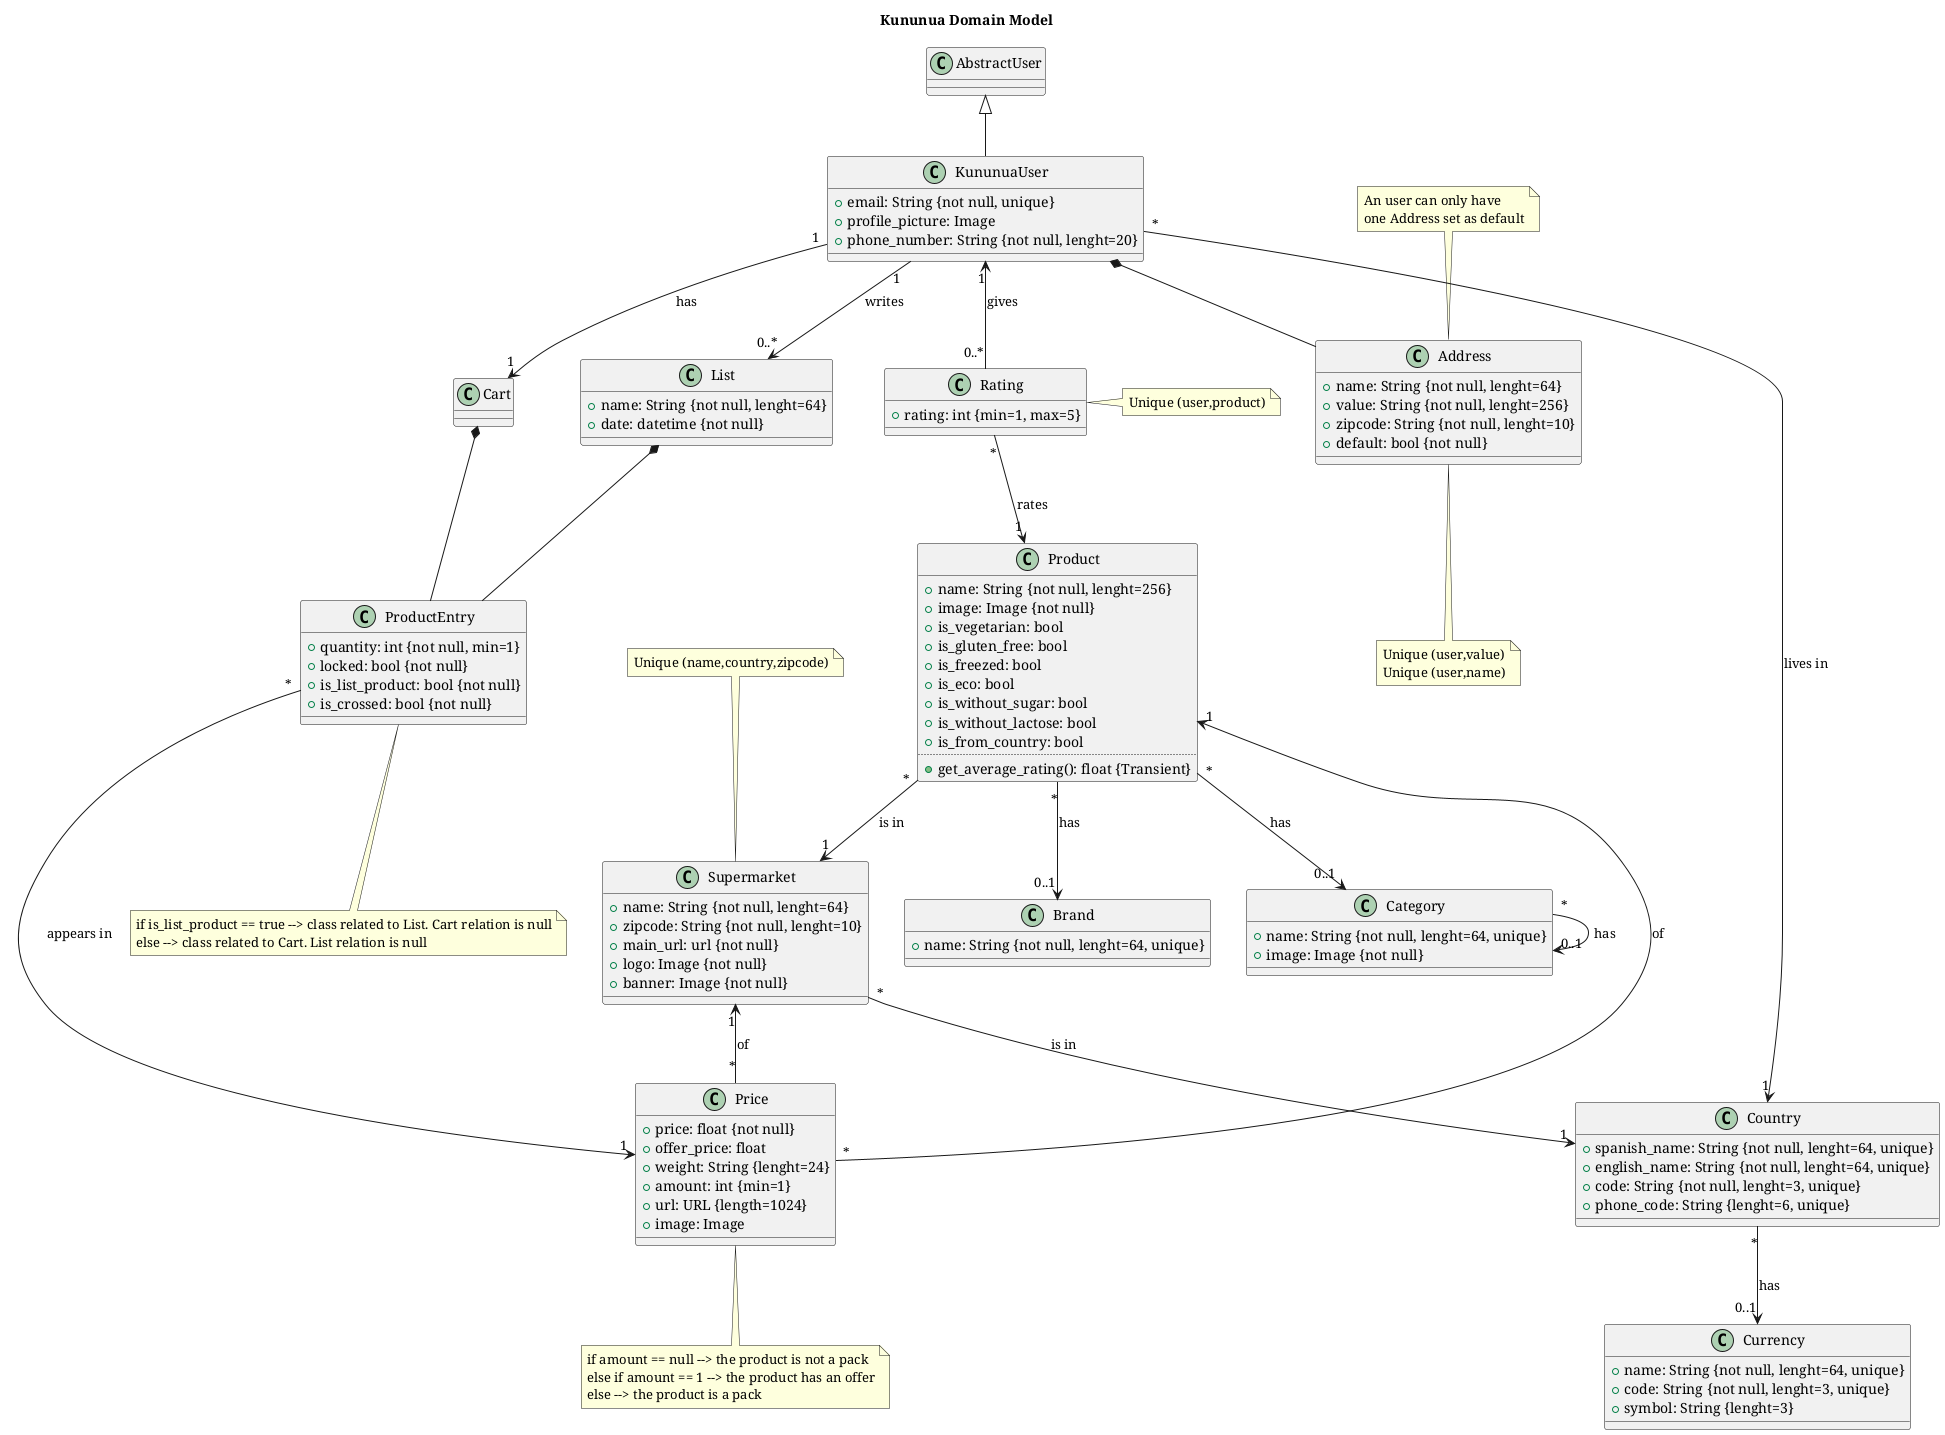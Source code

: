 @startuml KununuaDomainModel

' --------------- CONFIG ----------------

title Kununua Domain Model
skinparam defaultFontName Serif

' --------------- CLASSES ----------------

class AbstractUser{}

class KununuaUser{
    +email: String {not null, unique}
    +profile_picture: Image
    +phone_number: String {not null, lenght=20}
}

class Country{
    +spanish_name: String {not null, lenght=64, unique}
    +english_name: String {not null, lenght=64, unique}
    +code: String {not null, lenght=3, unique}
    +phone_code: String {lenght=6, unique}
}

class Currency{
    +name: String {not null, lenght=64, unique}
    +code: String {not null, lenght=3, unique}
    +symbol: String {lenght=3}
}

class Address{
    +name: String {not null, lenght=64}
    +value: String {not null, lenght=256}
    +zipcode: String {not null, lenght=10}
    +default: bool {not null}
}

class Product{
    +name: String {not null, lenght=256}
    +image: Image {not null}
    +is_vegetarian: bool
    +is_gluten_free: bool
    +is_freezed: bool
    +is_eco: bool
    +is_without_sugar: bool
    +is_without_lactose: bool
    +is_from_country: bool
    ..
    +get_average_rating(): float {Transient}
}

class Price{
    +price: float {not null}
    +offer_price: float
    +weight: String {lenght=24}
    +amount: int {min=1}
    +url: URL {length=1024}
    +image: Image
}

class Brand{
    +name: String {not null, lenght=64, unique}
}

class Category{
    +name: String {not null, lenght=64, unique}
    +image: Image {not null}
}

class Supermarket{
    +name: String {not null, lenght=64}
    +zipcode: String {not null, lenght=10}
    +main_url: url {not null}
    +logo: Image {not null}
    +banner: Image {not null}
}

class Rating{
    +rating: int {min=1, max=5}
}

class List{
    +name: String {not null, lenght=64}
    +date: datetime {not null}
}

class Cart{}

class ProductEntry{
    +quantity: int {not null, min=1}
    +locked: bool {not null}
    +is_list_product: bool {not null}
    +is_crossed: bool {not null}
}

' --------------- NOTES ----------------
note top of Address 
An user can only have 
one Address set as default
end note

note bottom of Address 
Unique (user,value)
Unique (user,name)
end note

note top of Supermarket
Unique (name,country,zipcode)
end note

note right of Rating
Unique (user,product)
end note

note bottom of ProductEntry
if is_list_product == true --> class related to List. Cart relation is null
else --> class related to Cart. List relation is null
end note

note bottom of Price
if amount == null --> the product is not a pack
else if amount == 1 --> the product has an offer
else --> the product is a pack
end note

' --------------- RELATIONS ----------------

AbstractUser <|-- KununuaUser
KununuaUser *-- Address
KununuaUser "*" --> "1" Country: lives in
KununuaUser "1" <-- "0..*" Rating: gives
KununuaUser "1" --> "0..*" List: writes
KununuaUser "1" --> "1" Cart: has
Country "*" --> "0..1" Currency: has
Product "*" --> "0..1" Category: has
Product "*" --> "0..1" Brand: has
Category "*" --> "0..1" Category: has
Product "1" <-- "*" Price: of
Product "*" --> "1" Supermarket: is in
Supermarket "*" --> "1" Country: is in
Supermarket "1" <-- "*" Price: of
Rating "*" --> "1" Product: rates
List *-- ProductEntry
Cart *-- ProductEntry
ProductEntry "*" --> "1" Price: appears in

@enduml